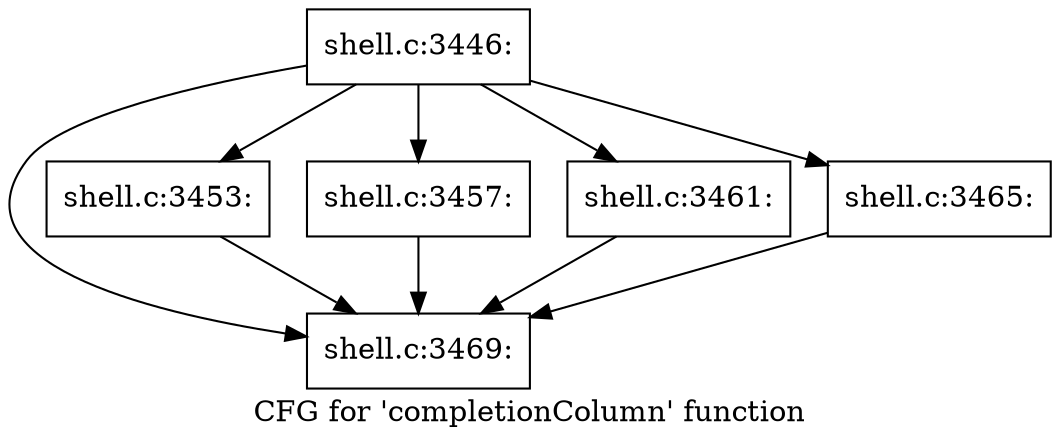 digraph "CFG for 'completionColumn' function" {
	label="CFG for 'completionColumn' function";

	Node0x5602768c77b0 [shape=record,label="{shell.c:3446:}"];
	Node0x5602768c77b0 -> Node0x5602768d9850;
	Node0x5602768c77b0 -> Node0x5602768d9d20;
	Node0x5602768c77b0 -> Node0x5602768da4e0;
	Node0x5602768c77b0 -> Node0x5602768dab00;
	Node0x5602768c77b0 -> Node0x5602768db120;
	Node0x5602768d9d20 [shape=record,label="{shell.c:3453:}"];
	Node0x5602768d9d20 -> Node0x5602768d9850;
	Node0x5602768da4e0 [shape=record,label="{shell.c:3457:}"];
	Node0x5602768da4e0 -> Node0x5602768d9850;
	Node0x5602768dab00 [shape=record,label="{shell.c:3461:}"];
	Node0x5602768dab00 -> Node0x5602768d9850;
	Node0x5602768db120 [shape=record,label="{shell.c:3465:}"];
	Node0x5602768db120 -> Node0x5602768d9850;
	Node0x5602768d9850 [shape=record,label="{shell.c:3469:}"];
}
